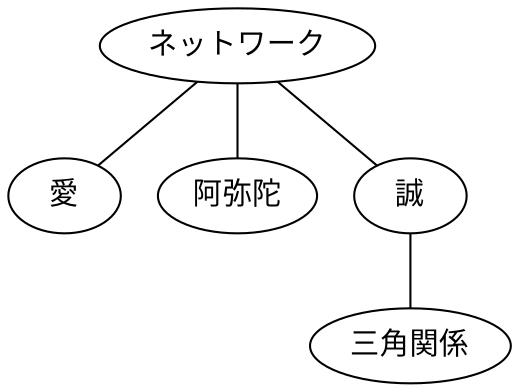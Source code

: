 # DOT file generated by ./k.exe
graph G {
  n4 [label = "愛"];
  n5 [label = "阿弥陀"];
  n6 [label = "誠"];
  n7 [label = "ネットワーク"];
  n10 [label = "三角関係"];
  n6 -- n10;
  n7 -- n4;
  n7 -- n5;
  n7 -- n6;
}
